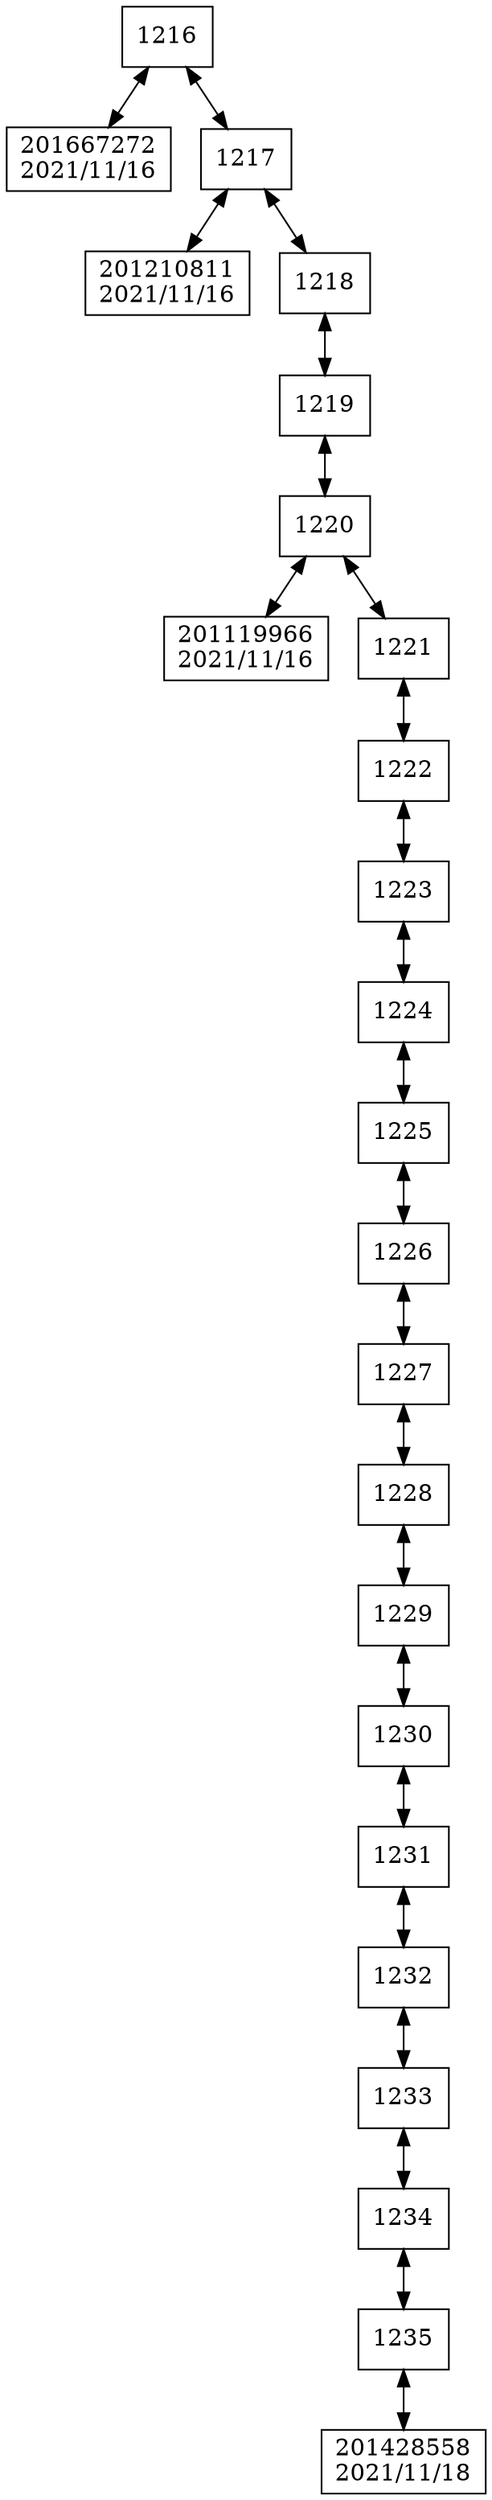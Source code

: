 digraph G{
 rankdir = TB; 
node [shape=box]; 
compound=true; 
"1216"[label="1216"];
"201667272"[label="201667272
2021/11/16"];
"1217"[label="1217"];
"201210811"[label="201210811
2021/11/16"];
"1218"[label="1218"];
"1219"[label="1219"];
"1220"[label="1220"];
"201119966"[label="201119966
2021/11/16"];
"1221"[label="1221"];
"1222"[label="1222"];
"1223"[label="1223"];
"1224"[label="1224"];
"1225"[label="1225"];
"1226"[label="1226"];
"1227"[label="1227"];
"1228"[label="1228"];
"1229"[label="1229"];
"1230"[label="1230"];
"1231"[label="1231"];
"1232"[label="1232"];
"1233"[label="1233"];
"1234"[label="1234"];
"1235"[label="1235"];
"201428558"[label="201428558
2021/11/18"];
"1216" -> "201667272"[dir="both"];
"1216" -> "1217"[dir="both"];
"1217" -> "201210811"[dir="both"];
"1217" -> "1218"[dir="both"];
"1218" -> "1219"[dir="both"];
"1219" -> "1220"[dir="both"];
"1220" -> "201119966"[dir="both"];
"1220" -> "1221"[dir="both"];
"1221" -> "1222"[dir="both"];
"1222" -> "1223"[dir="both"];
"1223" -> "1224"[dir="both"];
"1224" -> "1225"[dir="both"];
"1225" -> "1226"[dir="both"];
"1226" -> "1227"[dir="both"];
"1227" -> "1228"[dir="both"];
"1228" -> "1229"[dir="both"];
"1229" -> "1230"[dir="both"];
"1230" -> "1231"[dir="both"];
"1231" -> "1232"[dir="both"];
"1232" -> "1233"[dir="both"];
"1233" -> "1234"[dir="both"];
"1234" -> "1235"[dir="both"];
"1235" -> "201428558"[dir="both"];

}

